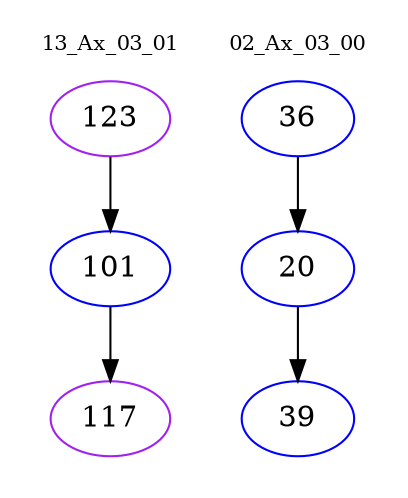 digraph{
subgraph cluster_0 {
color = white
label = "13_Ax_03_01";
fontsize=10;
T0_123 [label="123", color="purple"]
T0_123 -> T0_101 [color="black"]
T0_101 [label="101", color="blue"]
T0_101 -> T0_117 [color="black"]
T0_117 [label="117", color="purple"]
}
subgraph cluster_1 {
color = white
label = "02_Ax_03_00";
fontsize=10;
T1_36 [label="36", color="blue"]
T1_36 -> T1_20 [color="black"]
T1_20 [label="20", color="blue"]
T1_20 -> T1_39 [color="black"]
T1_39 [label="39", color="blue"]
}
}
